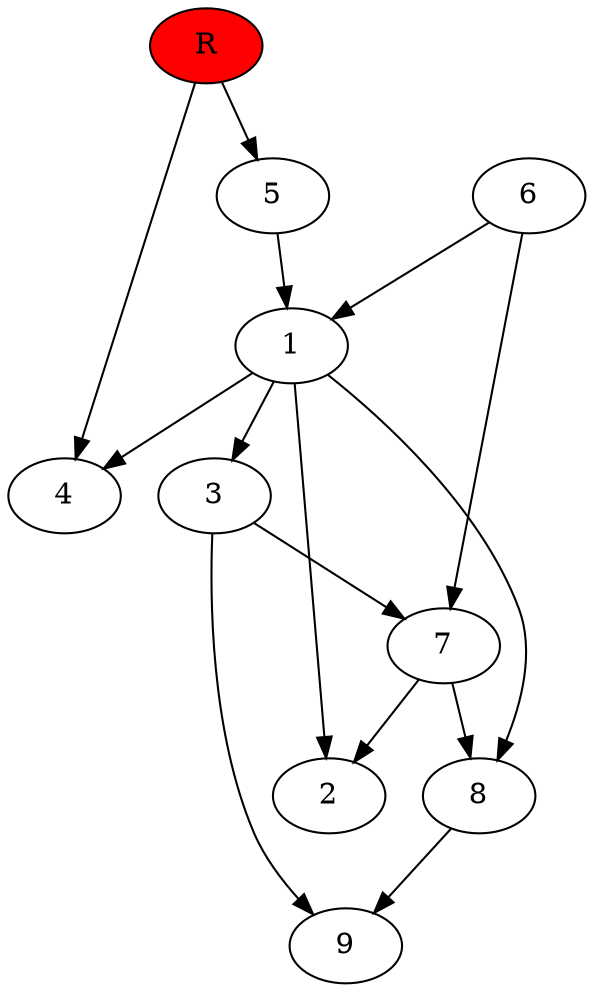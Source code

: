digraph prb1425 {
	1
	2
	3
	4
	5
	6
	7
	8
	R [fillcolor="#ff0000" style=filled]
	1 -> 2
	1 -> 3
	1 -> 4
	1 -> 8
	3 -> 7
	3 -> 9
	5 -> 1
	6 -> 1
	6 -> 7
	7 -> 2
	7 -> 8
	8 -> 9
	R -> 4
	R -> 5
}

